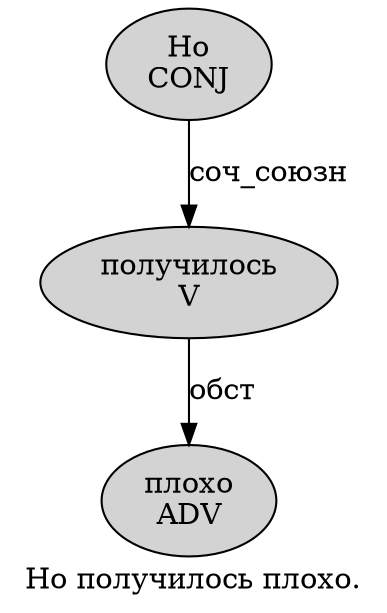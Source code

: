 digraph SENTENCE_4658 {
	graph [label="Но получилось плохо."]
	node [style=filled]
		0 [label="Но
CONJ" color="" fillcolor=lightgray penwidth=1 shape=ellipse]
		1 [label="получилось
V" color="" fillcolor=lightgray penwidth=1 shape=ellipse]
		2 [label="плохо
ADV" color="" fillcolor=lightgray penwidth=1 shape=ellipse]
			1 -> 2 [label="обст"]
			0 -> 1 [label="соч_союзн"]
}